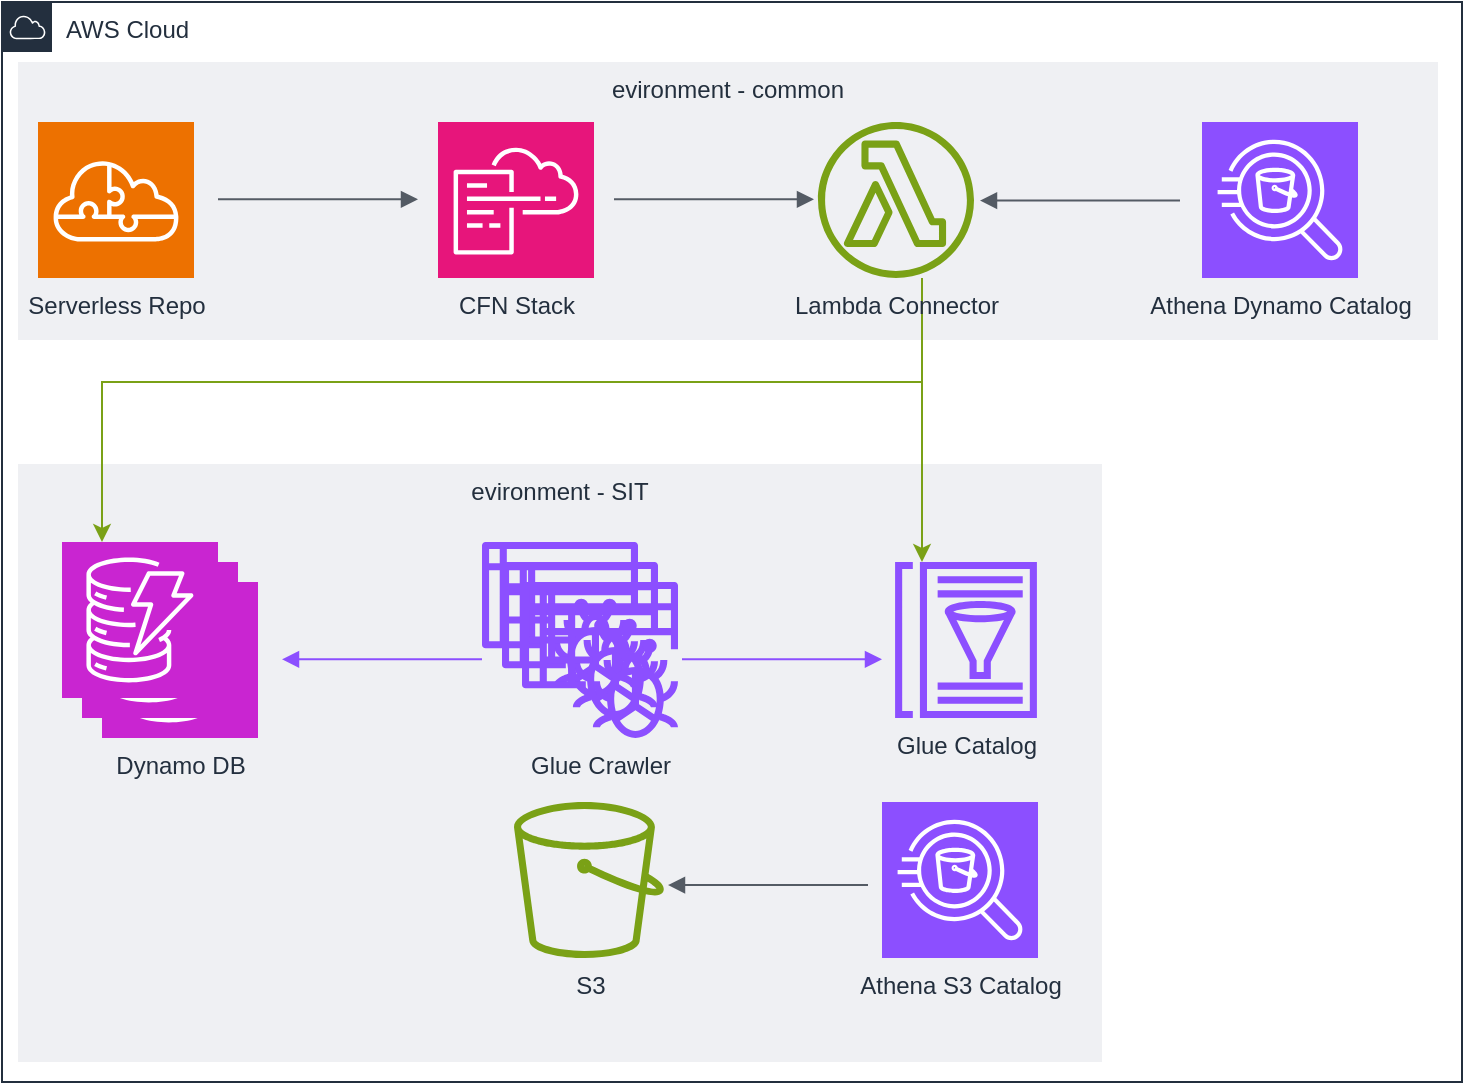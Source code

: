 <mxfile version="22.1.0" type="github">
  <diagram name="Page-1" id="ZsGVpSYtSNG0tmEqTt9_">
    <mxGraphModel dx="903" dy="1062" grid="1" gridSize="10" guides="1" tooltips="1" connect="1" arrows="1" fold="1" page="0" pageScale="1" pageWidth="850" pageHeight="1100" math="0" shadow="0">
      <root>
        <mxCell id="0" />
        <mxCell id="1" parent="0" />
        <mxCell id="on8vytE3Z7wlLKgZJr3t-43" value="evironment - common" style="fillColor=#EFF0F3;strokeColor=none;dashed=0;verticalAlign=top;fontStyle=0;fontColor=#232F3D;whiteSpace=wrap;html=1;" vertex="1" parent="1">
          <mxGeometry x="158" y="-120" width="710" height="139" as="geometry" />
        </mxCell>
        <mxCell id="on8vytE3Z7wlLKgZJr3t-30" value="evironment - SIT" style="fillColor=#EFF0F3;strokeColor=none;dashed=0;verticalAlign=top;fontStyle=0;fontColor=#232F3D;whiteSpace=wrap;html=1;" vertex="1" parent="1">
          <mxGeometry x="158" y="81" width="542" height="299" as="geometry" />
        </mxCell>
        <mxCell id="on8vytE3Z7wlLKgZJr3t-1" value="Dynamo DB" style="sketch=0;points=[[0,0,0],[0.25,0,0],[0.5,0,0],[0.75,0,0],[1,0,0],[0,1,0],[0.25,1,0],[0.5,1,0],[0.75,1,0],[1,1,0],[0,0.25,0],[0,0.5,0],[0,0.75,0],[1,0.25,0],[1,0.5,0],[1,0.75,0]];outlineConnect=0;fontColor=#232F3E;fillColor=#C925D1;strokeColor=#ffffff;dashed=0;verticalLabelPosition=bottom;verticalAlign=top;align=center;html=1;fontSize=12;fontStyle=0;aspect=fixed;shape=mxgraph.aws4.resourceIcon;resIcon=mxgraph.aws4.dynamodb;" vertex="1" parent="1">
          <mxGeometry x="200" y="140" width="78" height="78" as="geometry" />
        </mxCell>
        <mxCell id="on8vytE3Z7wlLKgZJr3t-4" value="CFN Stack" style="sketch=0;points=[[0,0,0],[0.25,0,0],[0.5,0,0],[0.75,0,0],[1,0,0],[0,1,0],[0.25,1,0],[0.5,1,0],[0.75,1,0],[1,1,0],[0,0.25,0],[0,0.5,0],[0,0.75,0],[1,0.25,0],[1,0.5,0],[1,0.75,0]];points=[[0,0,0],[0.25,0,0],[0.5,0,0],[0.75,0,0],[1,0,0],[0,1,0],[0.25,1,0],[0.5,1,0],[0.75,1,0],[1,1,0],[0,0.25,0],[0,0.5,0],[0,0.75,0],[1,0.25,0],[1,0.5,0],[1,0.75,0]];outlineConnect=0;fontColor=#232F3E;fillColor=#E7157B;strokeColor=#ffffff;dashed=0;verticalLabelPosition=bottom;verticalAlign=top;align=center;html=1;fontSize=12;fontStyle=0;aspect=fixed;shape=mxgraph.aws4.resourceIcon;resIcon=mxgraph.aws4.cloudformation;" vertex="1" parent="1">
          <mxGeometry x="368" y="-90" width="78" height="78" as="geometry" />
        </mxCell>
        <mxCell id="on8vytE3Z7wlLKgZJr3t-31" style="edgeStyle=orthogonalEdgeStyle;rounded=0;orthogonalLoop=1;jettySize=auto;html=1;strokeColor=#7aa117;" edge="1" parent="1">
          <mxGeometry relative="1" as="geometry">
            <mxPoint x="610" y="-12.0" as="sourcePoint" />
            <mxPoint x="200" y="120" as="targetPoint" />
            <Array as="points">
              <mxPoint x="610" y="40" />
              <mxPoint x="200" y="40" />
            </Array>
          </mxGeometry>
        </mxCell>
        <mxCell id="on8vytE3Z7wlLKgZJr3t-32" style="edgeStyle=orthogonalEdgeStyle;rounded=0;orthogonalLoop=1;jettySize=auto;html=1;fillColor=#d5e8d4;strokeColor=#7aa117;" edge="1" parent="1" source="on8vytE3Z7wlLKgZJr3t-5" target="on8vytE3Z7wlLKgZJr3t-16">
          <mxGeometry relative="1" as="geometry">
            <Array as="points">
              <mxPoint x="610" y="60" />
              <mxPoint x="610" y="60" />
            </Array>
          </mxGeometry>
        </mxCell>
        <mxCell id="on8vytE3Z7wlLKgZJr3t-5" value="Lambda Connector" style="sketch=0;outlineConnect=0;fontColor=#232F3E;gradientColor=none;fillColor=#7AA116;strokeColor=none;dashed=0;verticalLabelPosition=bottom;verticalAlign=top;align=center;html=1;fontSize=12;fontStyle=0;aspect=fixed;pointerEvents=1;shape=mxgraph.aws4.lambda_function;" vertex="1" parent="1">
          <mxGeometry x="558" y="-90" width="78" height="78" as="geometry" />
        </mxCell>
        <mxCell id="on8vytE3Z7wlLKgZJr3t-3" value="Serverless Repo" style="sketch=0;points=[[0,0,0],[0.25,0,0],[0.5,0,0],[0.75,0,0],[1,0,0],[0,1,0],[0.25,1,0],[0.5,1,0],[0.75,1,0],[1,1,0],[0,0.25,0],[0,0.5,0],[0,0.75,0],[1,0.25,0],[1,0.5,0],[1,0.75,0]];outlineConnect=0;fontColor=#232F3E;fillColor=#ED7100;strokeColor=#ffffff;dashed=0;verticalLabelPosition=bottom;verticalAlign=top;align=center;html=1;fontSize=12;fontStyle=0;aspect=fixed;shape=mxgraph.aws4.resourceIcon;resIcon=mxgraph.aws4.serverless_application_repository;" vertex="1" parent="1">
          <mxGeometry x="168" y="-90" width="78" height="78" as="geometry" />
        </mxCell>
        <mxCell id="on8vytE3Z7wlLKgZJr3t-8" value="" style="edgeStyle=orthogonalEdgeStyle;html=1;endArrow=block;elbow=vertical;startArrow=none;endFill=1;strokeColor=#545B64;rounded=0;" edge="1" parent="1">
          <mxGeometry width="100" relative="1" as="geometry">
            <mxPoint x="258" y="-51.33" as="sourcePoint" />
            <mxPoint x="358" y="-51.33" as="targetPoint" />
          </mxGeometry>
        </mxCell>
        <mxCell id="on8vytE3Z7wlLKgZJr3t-12" value="" style="edgeStyle=orthogonalEdgeStyle;html=1;endArrow=none;elbow=vertical;startArrow=block;startFill=1;strokeColor=#8c4fff;rounded=0;" edge="1" parent="1">
          <mxGeometry width="100" relative="1" as="geometry">
            <mxPoint x="290" y="178.67" as="sourcePoint" />
            <mxPoint x="390" y="178.67" as="targetPoint" />
          </mxGeometry>
        </mxCell>
        <mxCell id="on8vytE3Z7wlLKgZJr3t-13" value="" style="sketch=0;points=[[0,0,0],[0.25,0,0],[0.5,0,0],[0.75,0,0],[1,0,0],[0,1,0],[0.25,1,0],[0.5,1,0],[0.75,1,0],[1,1,0],[0,0.25,0],[0,0.5,0],[0,0.75,0],[1,0.25,0],[1,0.5,0],[1,0.75,0]];outlineConnect=0;fontColor=#232F3E;fillColor=#C925D1;strokeColor=#ffffff;dashed=0;verticalLabelPosition=bottom;verticalAlign=top;align=center;html=1;fontSize=12;fontStyle=0;aspect=fixed;shape=mxgraph.aws4.resourceIcon;resIcon=mxgraph.aws4.dynamodb;" vertex="1" parent="1">
          <mxGeometry x="190" y="130" width="78" height="78" as="geometry" />
        </mxCell>
        <mxCell id="on8vytE3Z7wlLKgZJr3t-14" value="" style="sketch=0;points=[[0,0,0],[0.25,0,0],[0.5,0,0],[0.75,0,0],[1,0,0],[0,1,0],[0.25,1,0],[0.5,1,0],[0.75,1,0],[1,1,0],[0,0.25,0],[0,0.5,0],[0,0.75,0],[1,0.25,0],[1,0.5,0],[1,0.75,0]];outlineConnect=0;fontColor=#232F3E;fillColor=#C925D1;strokeColor=#ffffff;dashed=0;verticalLabelPosition=bottom;verticalAlign=top;align=center;html=1;fontSize=12;fontStyle=0;aspect=fixed;shape=mxgraph.aws4.resourceIcon;resIcon=mxgraph.aws4.dynamodb;" vertex="1" parent="1">
          <mxGeometry x="180" y="120" width="78" height="78" as="geometry" />
        </mxCell>
        <mxCell id="on8vytE3Z7wlLKgZJr3t-15" value="" style="sketch=0;outlineConnect=0;fontColor=#232F3E;gradientColor=none;fillColor=#8C4FFF;strokeColor=none;dashed=0;verticalLabelPosition=bottom;verticalAlign=top;align=center;html=1;fontSize=12;fontStyle=0;aspect=fixed;pointerEvents=1;shape=mxgraph.aws4.glue_crawlers;fillStyle=auto;" vertex="1" parent="1">
          <mxGeometry x="390" y="120" width="78" height="78" as="geometry" />
        </mxCell>
        <mxCell id="on8vytE3Z7wlLKgZJr3t-16" value="Glue Catalog" style="sketch=0;outlineConnect=0;fontColor=#232F3E;gradientColor=none;fillColor=#8C4FFF;strokeColor=none;dashed=0;verticalLabelPosition=bottom;verticalAlign=top;align=center;html=1;fontSize=12;fontStyle=0;aspect=fixed;pointerEvents=1;shape=mxgraph.aws4.glue_data_catalog;" vertex="1" parent="1">
          <mxGeometry x="596" y="130" width="72" height="78" as="geometry" />
        </mxCell>
        <mxCell id="on8vytE3Z7wlLKgZJr3t-17" value="" style="edgeStyle=orthogonalEdgeStyle;html=1;endArrow=block;elbow=vertical;startArrow=none;endFill=1;strokeColor=#8c4fff;rounded=0;" edge="1" parent="1">
          <mxGeometry width="100" relative="1" as="geometry">
            <mxPoint x="490" y="178.67" as="sourcePoint" />
            <mxPoint x="590" y="178.67" as="targetPoint" />
          </mxGeometry>
        </mxCell>
        <mxCell id="on8vytE3Z7wlLKgZJr3t-25" value="" style="sketch=0;outlineConnect=0;fontColor=#232F3E;gradientColor=none;fillColor=#8C4FFF;strokeColor=none;dashed=0;verticalLabelPosition=bottom;verticalAlign=top;align=center;html=1;fontSize=12;fontStyle=0;aspect=fixed;pointerEvents=1;shape=mxgraph.aws4.glue_crawlers;fillStyle=auto;" vertex="1" parent="1">
          <mxGeometry x="400" y="130" width="78" height="78" as="geometry" />
        </mxCell>
        <mxCell id="on8vytE3Z7wlLKgZJr3t-26" value="Glue Crawler" style="sketch=0;outlineConnect=0;fontColor=#232F3E;gradientColor=none;fillColor=#8C4FFF;strokeColor=none;dashed=0;verticalLabelPosition=bottom;verticalAlign=top;align=center;html=1;fontSize=12;fontStyle=0;aspect=fixed;pointerEvents=1;shape=mxgraph.aws4.glue_crawlers;fillStyle=auto;" vertex="1" parent="1">
          <mxGeometry x="410" y="140" width="78" height="78" as="geometry" />
        </mxCell>
        <mxCell id="on8vytE3Z7wlLKgZJr3t-33" value="" style="edgeStyle=orthogonalEdgeStyle;html=1;endArrow=block;elbow=vertical;startArrow=none;endFill=1;strokeColor=#545B64;rounded=0;" edge="1" parent="1">
          <mxGeometry width="100" relative="1" as="geometry">
            <mxPoint x="456" y="-51.37" as="sourcePoint" />
            <mxPoint x="556" y="-51.37" as="targetPoint" />
          </mxGeometry>
        </mxCell>
        <mxCell id="on8vytE3Z7wlLKgZJr3t-34" value="Athena Dynamo Catalog" style="sketch=0;points=[[0,0,0],[0.25,0,0],[0.5,0,0],[0.75,0,0],[1,0,0],[0,1,0],[0.25,1,0],[0.5,1,0],[0.75,1,0],[1,1,0],[0,0.25,0],[0,0.5,0],[0,0.75,0],[1,0.25,0],[1,0.5,0],[1,0.75,0]];outlineConnect=0;fontColor=#232F3E;fillColor=#8C4FFF;strokeColor=#ffffff;dashed=0;verticalLabelPosition=bottom;verticalAlign=top;align=center;html=1;fontSize=12;fontStyle=0;aspect=fixed;shape=mxgraph.aws4.resourceIcon;resIcon=mxgraph.aws4.athena;" vertex="1" parent="1">
          <mxGeometry x="750" y="-90" width="78" height="78" as="geometry" />
        </mxCell>
        <mxCell id="on8vytE3Z7wlLKgZJr3t-35" value="" style="edgeStyle=orthogonalEdgeStyle;html=1;endArrow=none;elbow=vertical;startArrow=block;startFill=1;strokeColor=#545B64;rounded=0;" edge="1" parent="1">
          <mxGeometry width="100" relative="1" as="geometry">
            <mxPoint x="483" y="291.52" as="sourcePoint" />
            <mxPoint x="583" y="291.52" as="targetPoint" />
          </mxGeometry>
        </mxCell>
        <mxCell id="on8vytE3Z7wlLKgZJr3t-36" value="Athena S3 Catalog" style="sketch=0;points=[[0,0,0],[0.25,0,0],[0.5,0,0],[0.75,0,0],[1,0,0],[0,1,0],[0.25,1,0],[0.5,1,0],[0.75,1,0],[1,1,0],[0,0.25,0],[0,0.5,0],[0,0.75,0],[1,0.25,0],[1,0.5,0],[1,0.75,0]];outlineConnect=0;fontColor=#232F3E;fillColor=#8C4FFF;strokeColor=#ffffff;dashed=0;verticalLabelPosition=bottom;verticalAlign=top;align=center;html=1;fontSize=12;fontStyle=0;aspect=fixed;shape=mxgraph.aws4.resourceIcon;resIcon=mxgraph.aws4.athena;" vertex="1" parent="1">
          <mxGeometry x="590" y="250" width="78" height="78" as="geometry" />
        </mxCell>
        <mxCell id="on8vytE3Z7wlLKgZJr3t-37" value="S3" style="sketch=0;outlineConnect=0;fontColor=#232F3E;gradientColor=none;fillColor=#7AA116;strokeColor=none;dashed=0;verticalLabelPosition=bottom;verticalAlign=top;align=center;html=1;fontSize=12;fontStyle=0;aspect=fixed;pointerEvents=1;shape=mxgraph.aws4.bucket;" vertex="1" parent="1">
          <mxGeometry x="406" y="250" width="75" height="78" as="geometry" />
        </mxCell>
        <mxCell id="on8vytE3Z7wlLKgZJr3t-42" value="" style="edgeStyle=orthogonalEdgeStyle;html=1;endArrow=none;elbow=vertical;startArrow=block;startFill=1;strokeColor=#545B64;rounded=0;" edge="1" parent="1">
          <mxGeometry width="100" relative="1" as="geometry">
            <mxPoint x="639" y="-50.74" as="sourcePoint" />
            <mxPoint x="739" y="-50.74" as="targetPoint" />
          </mxGeometry>
        </mxCell>
        <mxCell id="on8vytE3Z7wlLKgZJr3t-46" value="AWS Cloud" style="points=[[0,0],[0.25,0],[0.5,0],[0.75,0],[1,0],[1,0.25],[1,0.5],[1,0.75],[1,1],[0.75,1],[0.5,1],[0.25,1],[0,1],[0,0.75],[0,0.5],[0,0.25]];outlineConnect=0;gradientColor=none;html=1;whiteSpace=wrap;fontSize=12;fontStyle=0;container=1;pointerEvents=0;collapsible=0;recursiveResize=0;shape=mxgraph.aws4.group;grIcon=mxgraph.aws4.group_aws_cloud;strokeColor=#232F3E;fillColor=none;verticalAlign=top;align=left;spacingLeft=30;fontColor=#232F3E;dashed=0;" vertex="1" parent="1">
          <mxGeometry x="150" y="-150" width="730" height="540" as="geometry" />
        </mxCell>
      </root>
    </mxGraphModel>
  </diagram>
</mxfile>
